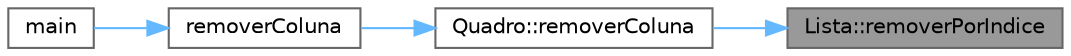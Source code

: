 digraph "Lista::removerPorIndice"
{
 // INTERACTIVE_SVG=YES
 // LATEX_PDF_SIZE
  bgcolor="transparent";
  edge [fontname=Helvetica,fontsize=10,labelfontname=Helvetica,labelfontsize=10];
  node [fontname=Helvetica,fontsize=10,shape=box,height=0.2,width=0.4];
  rankdir="RL";
  Node1 [id="Node000001",label="Lista::removerPorIndice",height=0.2,width=0.4,color="gray40", fillcolor="grey60", style="filled", fontcolor="black",tooltip="Remove a coluna da lista pelo índice."];
  Node1 -> Node2 [id="edge1_Node000001_Node000002",dir="back",color="steelblue1",style="solid",tooltip=" "];
  Node2 [id="Node000002",label="Quadro::removerColuna",height=0.2,width=0.4,color="grey40", fillcolor="white", style="filled",URL="$d1/d13/class_quadro.html#a977fc54d38236a3a70a20e65101f51c4",tooltip="Remove uma coluna do quadro."];
  Node2 -> Node3 [id="edge2_Node000002_Node000003",dir="back",color="steelblue1",style="solid",tooltip=" "];
  Node3 [id="Node000003",label="removerColuna",height=0.2,width=0.4,color="grey40", fillcolor="white", style="filled",URL="$df/d0a/main_8cpp.html#aaa15a96063fb4377e5ac1d46a68321c0",tooltip="Remove uma coluna do quadro KanBan."];
  Node3 -> Node4 [id="edge3_Node000003_Node000004",dir="back",color="steelblue1",style="solid",tooltip=" "];
  Node4 [id="Node000004",label="main",height=0.2,width=0.4,color="grey40", fillcolor="white", style="filled",URL="$df/d0a/main_8cpp.html#ae66f6b31b5ad750f1fe042a706a4e3d4",tooltip=" "];
}
